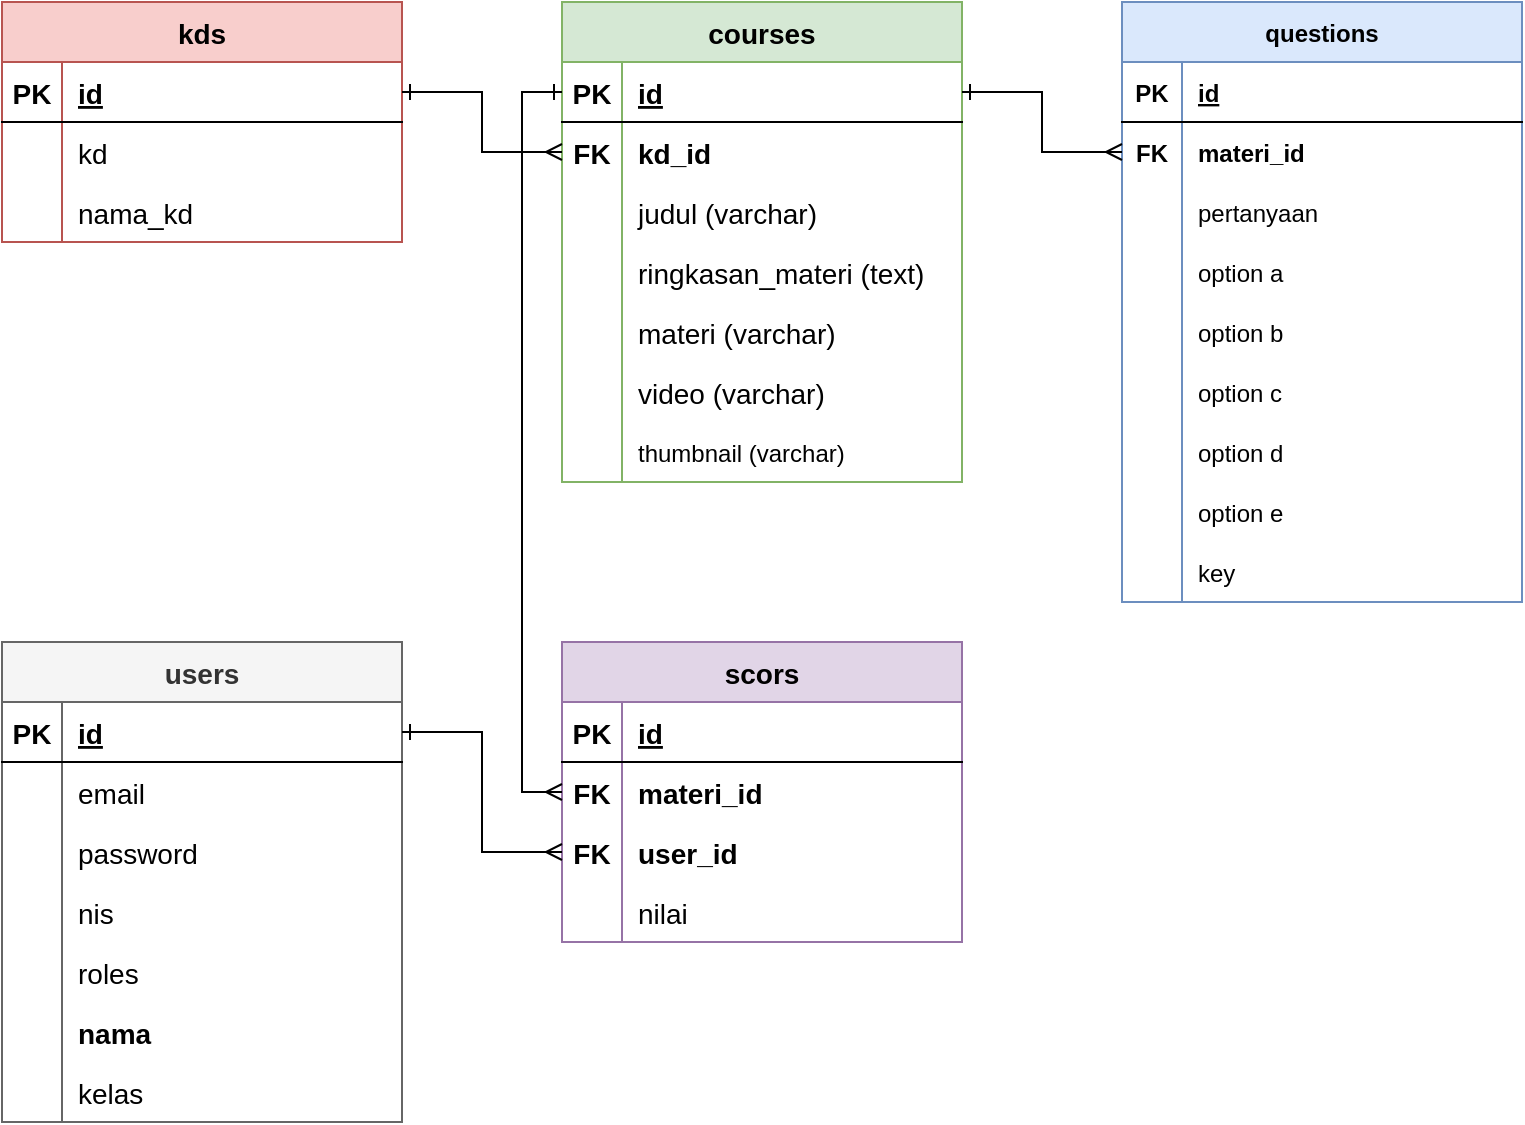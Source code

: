 <mxfile version="16.4.2" type="github">
  <diagram id="auhkhEdHnYrusPeIAhqE" name="Page-1">
    <mxGraphModel dx="1021" dy="1679" grid="1" gridSize="10" guides="1" tooltips="1" connect="1" arrows="1" fold="1" page="1" pageScale="1" pageWidth="850" pageHeight="1100" math="0" shadow="0">
      <root>
        <mxCell id="0" />
        <mxCell id="1" parent="0" />
        <mxCell id="r26ibzcgUTYy3HdYwNPF-1" value="users" style="shape=table;startSize=30;container=1;collapsible=1;childLayout=tableLayout;fixedRows=1;rowLines=0;fontStyle=1;align=center;resizeLast=1;fontSize=14;fillColor=#f5f5f5;strokeColor=#666666;fontColor=#333333;" parent="1" vertex="1">
          <mxGeometry x="40" y="40" width="200" height="240" as="geometry" />
        </mxCell>
        <mxCell id="r26ibzcgUTYy3HdYwNPF-2" value="" style="shape=partialRectangle;collapsible=0;dropTarget=0;pointerEvents=0;fillColor=none;top=0;left=0;bottom=1;right=0;points=[[0,0.5],[1,0.5]];portConstraint=eastwest;fontSize=14;" parent="r26ibzcgUTYy3HdYwNPF-1" vertex="1">
          <mxGeometry y="30" width="200" height="30" as="geometry" />
        </mxCell>
        <mxCell id="r26ibzcgUTYy3HdYwNPF-3" value="PK" style="shape=partialRectangle;connectable=0;fillColor=none;top=0;left=0;bottom=0;right=0;fontStyle=1;overflow=hidden;fontSize=14;" parent="r26ibzcgUTYy3HdYwNPF-2" vertex="1">
          <mxGeometry width="30" height="30" as="geometry">
            <mxRectangle width="30" height="30" as="alternateBounds" />
          </mxGeometry>
        </mxCell>
        <mxCell id="r26ibzcgUTYy3HdYwNPF-4" value="id" style="shape=partialRectangle;connectable=0;fillColor=none;top=0;left=0;bottom=0;right=0;align=left;spacingLeft=6;fontStyle=5;overflow=hidden;fontSize=14;" parent="r26ibzcgUTYy3HdYwNPF-2" vertex="1">
          <mxGeometry x="30" width="170" height="30" as="geometry">
            <mxRectangle width="170" height="30" as="alternateBounds" />
          </mxGeometry>
        </mxCell>
        <mxCell id="r26ibzcgUTYy3HdYwNPF-5" value="" style="shape=partialRectangle;collapsible=0;dropTarget=0;pointerEvents=0;fillColor=none;top=0;left=0;bottom=0;right=0;points=[[0,0.5],[1,0.5]];portConstraint=eastwest;fontSize=14;" parent="r26ibzcgUTYy3HdYwNPF-1" vertex="1">
          <mxGeometry y="60" width="200" height="30" as="geometry" />
        </mxCell>
        <mxCell id="r26ibzcgUTYy3HdYwNPF-6" value="" style="shape=partialRectangle;connectable=0;fillColor=none;top=0;left=0;bottom=0;right=0;editable=1;overflow=hidden;fontSize=14;" parent="r26ibzcgUTYy3HdYwNPF-5" vertex="1">
          <mxGeometry width="30" height="30" as="geometry">
            <mxRectangle width="30" height="30" as="alternateBounds" />
          </mxGeometry>
        </mxCell>
        <mxCell id="r26ibzcgUTYy3HdYwNPF-7" value="email" style="shape=partialRectangle;connectable=0;fillColor=none;top=0;left=0;bottom=0;right=0;align=left;spacingLeft=6;overflow=hidden;fontSize=14;" parent="r26ibzcgUTYy3HdYwNPF-5" vertex="1">
          <mxGeometry x="30" width="170" height="30" as="geometry">
            <mxRectangle width="170" height="30" as="alternateBounds" />
          </mxGeometry>
        </mxCell>
        <mxCell id="r26ibzcgUTYy3HdYwNPF-8" value="" style="shape=partialRectangle;collapsible=0;dropTarget=0;pointerEvents=0;fillColor=none;top=0;left=0;bottom=0;right=0;points=[[0,0.5],[1,0.5]];portConstraint=eastwest;fontSize=14;" parent="r26ibzcgUTYy3HdYwNPF-1" vertex="1">
          <mxGeometry y="90" width="200" height="30" as="geometry" />
        </mxCell>
        <mxCell id="r26ibzcgUTYy3HdYwNPF-9" value="" style="shape=partialRectangle;connectable=0;fillColor=none;top=0;left=0;bottom=0;right=0;editable=1;overflow=hidden;fontSize=14;" parent="r26ibzcgUTYy3HdYwNPF-8" vertex="1">
          <mxGeometry width="30" height="30" as="geometry">
            <mxRectangle width="30" height="30" as="alternateBounds" />
          </mxGeometry>
        </mxCell>
        <mxCell id="r26ibzcgUTYy3HdYwNPF-10" value="password" style="shape=partialRectangle;connectable=0;fillColor=none;top=0;left=0;bottom=0;right=0;align=left;spacingLeft=6;overflow=hidden;fontSize=14;" parent="r26ibzcgUTYy3HdYwNPF-8" vertex="1">
          <mxGeometry x="30" width="170" height="30" as="geometry">
            <mxRectangle width="170" height="30" as="alternateBounds" />
          </mxGeometry>
        </mxCell>
        <mxCell id="r26ibzcgUTYy3HdYwNPF-20" value="" style="shape=partialRectangle;collapsible=0;dropTarget=0;pointerEvents=0;fillColor=none;top=0;left=0;bottom=0;right=0;points=[[0,0.5],[1,0.5]];portConstraint=eastwest;fontSize=14;" parent="r26ibzcgUTYy3HdYwNPF-1" vertex="1">
          <mxGeometry y="120" width="200" height="30" as="geometry" />
        </mxCell>
        <mxCell id="r26ibzcgUTYy3HdYwNPF-21" value="" style="shape=partialRectangle;connectable=0;fillColor=none;top=0;left=0;bottom=0;right=0;editable=1;overflow=hidden;fontSize=14;" parent="r26ibzcgUTYy3HdYwNPF-20" vertex="1">
          <mxGeometry width="30" height="30" as="geometry">
            <mxRectangle width="30" height="30" as="alternateBounds" />
          </mxGeometry>
        </mxCell>
        <mxCell id="r26ibzcgUTYy3HdYwNPF-22" value="nis" style="shape=partialRectangle;connectable=0;fillColor=none;top=0;left=0;bottom=0;right=0;align=left;spacingLeft=6;overflow=hidden;fontSize=14;" parent="r26ibzcgUTYy3HdYwNPF-20" vertex="1">
          <mxGeometry x="30" width="170" height="30" as="geometry">
            <mxRectangle width="170" height="30" as="alternateBounds" />
          </mxGeometry>
        </mxCell>
        <mxCell id="r26ibzcgUTYy3HdYwNPF-11" value="" style="shape=partialRectangle;collapsible=0;dropTarget=0;pointerEvents=0;fillColor=none;top=0;left=0;bottom=0;right=0;points=[[0,0.5],[1,0.5]];portConstraint=eastwest;fontSize=14;" parent="r26ibzcgUTYy3HdYwNPF-1" vertex="1">
          <mxGeometry y="150" width="200" height="30" as="geometry" />
        </mxCell>
        <mxCell id="r26ibzcgUTYy3HdYwNPF-12" value="" style="shape=partialRectangle;connectable=0;fillColor=none;top=0;left=0;bottom=0;right=0;editable=1;overflow=hidden;fontSize=14;" parent="r26ibzcgUTYy3HdYwNPF-11" vertex="1">
          <mxGeometry width="30" height="30" as="geometry">
            <mxRectangle width="30" height="30" as="alternateBounds" />
          </mxGeometry>
        </mxCell>
        <mxCell id="r26ibzcgUTYy3HdYwNPF-13" value="roles" style="shape=partialRectangle;connectable=0;fillColor=none;top=0;left=0;bottom=0;right=0;align=left;spacingLeft=6;overflow=hidden;fontSize=14;" parent="r26ibzcgUTYy3HdYwNPF-11" vertex="1">
          <mxGeometry x="30" width="170" height="30" as="geometry">
            <mxRectangle width="170" height="30" as="alternateBounds" />
          </mxGeometry>
        </mxCell>
        <mxCell id="r26ibzcgUTYy3HdYwNPF-17" value="" style="shape=partialRectangle;collapsible=0;dropTarget=0;pointerEvents=0;fillColor=none;top=0;left=0;bottom=0;right=0;points=[[0,0.5],[1,0.5]];portConstraint=eastwest;fontSize=14;" parent="r26ibzcgUTYy3HdYwNPF-1" vertex="1">
          <mxGeometry y="180" width="200" height="30" as="geometry" />
        </mxCell>
        <mxCell id="r26ibzcgUTYy3HdYwNPF-18" value="" style="shape=partialRectangle;connectable=0;fillColor=none;top=0;left=0;bottom=0;right=0;editable=1;overflow=hidden;fontSize=14;" parent="r26ibzcgUTYy3HdYwNPF-17" vertex="1">
          <mxGeometry width="30" height="30" as="geometry">
            <mxRectangle width="30" height="30" as="alternateBounds" />
          </mxGeometry>
        </mxCell>
        <mxCell id="r26ibzcgUTYy3HdYwNPF-19" value="nama" style="shape=partialRectangle;connectable=0;fillColor=none;top=0;left=0;bottom=0;right=0;align=left;spacingLeft=6;overflow=hidden;fontSize=14;fontStyle=1" parent="r26ibzcgUTYy3HdYwNPF-17" vertex="1">
          <mxGeometry x="30" width="170" height="30" as="geometry">
            <mxRectangle width="170" height="30" as="alternateBounds" />
          </mxGeometry>
        </mxCell>
        <mxCell id="r26ibzcgUTYy3HdYwNPF-14" value="" style="shape=partialRectangle;collapsible=0;dropTarget=0;pointerEvents=0;fillColor=none;top=0;left=0;bottom=0;right=0;points=[[0,0.5],[1,0.5]];portConstraint=eastwest;fontSize=14;" parent="r26ibzcgUTYy3HdYwNPF-1" vertex="1">
          <mxGeometry y="210" width="200" height="30" as="geometry" />
        </mxCell>
        <mxCell id="r26ibzcgUTYy3HdYwNPF-15" value="" style="shape=partialRectangle;connectable=0;fillColor=none;top=0;left=0;bottom=0;right=0;editable=1;overflow=hidden;fontSize=14;" parent="r26ibzcgUTYy3HdYwNPF-14" vertex="1">
          <mxGeometry width="30" height="30" as="geometry">
            <mxRectangle width="30" height="30" as="alternateBounds" />
          </mxGeometry>
        </mxCell>
        <mxCell id="r26ibzcgUTYy3HdYwNPF-16" value="kelas" style="shape=partialRectangle;connectable=0;fillColor=none;top=0;left=0;bottom=0;right=0;align=left;spacingLeft=6;overflow=hidden;fontSize=14;" parent="r26ibzcgUTYy3HdYwNPF-14" vertex="1">
          <mxGeometry x="30" width="170" height="30" as="geometry">
            <mxRectangle width="170" height="30" as="alternateBounds" />
          </mxGeometry>
        </mxCell>
        <mxCell id="r26ibzcgUTYy3HdYwNPF-23" value="kds" style="shape=table;startSize=30;container=1;collapsible=1;childLayout=tableLayout;fixedRows=1;rowLines=0;fontStyle=1;align=center;resizeLast=1;fontSize=14;fillColor=#f8cecc;strokeColor=#b85450;" parent="1" vertex="1">
          <mxGeometry x="40" y="-280" width="200" height="120" as="geometry" />
        </mxCell>
        <mxCell id="r26ibzcgUTYy3HdYwNPF-24" value="" style="shape=partialRectangle;collapsible=0;dropTarget=0;pointerEvents=0;fillColor=none;top=0;left=0;bottom=1;right=0;points=[[0,0.5],[1,0.5]];portConstraint=eastwest;fontSize=14;" parent="r26ibzcgUTYy3HdYwNPF-23" vertex="1">
          <mxGeometry y="30" width="200" height="30" as="geometry" />
        </mxCell>
        <mxCell id="r26ibzcgUTYy3HdYwNPF-25" value="PK" style="shape=partialRectangle;connectable=0;fillColor=none;top=0;left=0;bottom=0;right=0;fontStyle=1;overflow=hidden;fontSize=14;" parent="r26ibzcgUTYy3HdYwNPF-24" vertex="1">
          <mxGeometry width="30" height="30" as="geometry">
            <mxRectangle width="30" height="30" as="alternateBounds" />
          </mxGeometry>
        </mxCell>
        <mxCell id="r26ibzcgUTYy3HdYwNPF-26" value="id" style="shape=partialRectangle;connectable=0;fillColor=none;top=0;left=0;bottom=0;right=0;align=left;spacingLeft=6;fontStyle=5;overflow=hidden;fontSize=14;" parent="r26ibzcgUTYy3HdYwNPF-24" vertex="1">
          <mxGeometry x="30" width="170" height="30" as="geometry">
            <mxRectangle width="170" height="30" as="alternateBounds" />
          </mxGeometry>
        </mxCell>
        <mxCell id="r26ibzcgUTYy3HdYwNPF-27" value="" style="shape=partialRectangle;collapsible=0;dropTarget=0;pointerEvents=0;fillColor=none;top=0;left=0;bottom=0;right=0;points=[[0,0.5],[1,0.5]];portConstraint=eastwest;fontSize=14;" parent="r26ibzcgUTYy3HdYwNPF-23" vertex="1">
          <mxGeometry y="60" width="200" height="30" as="geometry" />
        </mxCell>
        <mxCell id="r26ibzcgUTYy3HdYwNPF-28" value="" style="shape=partialRectangle;connectable=0;fillColor=none;top=0;left=0;bottom=0;right=0;editable=1;overflow=hidden;fontSize=14;" parent="r26ibzcgUTYy3HdYwNPF-27" vertex="1">
          <mxGeometry width="30" height="30" as="geometry">
            <mxRectangle width="30" height="30" as="alternateBounds" />
          </mxGeometry>
        </mxCell>
        <mxCell id="r26ibzcgUTYy3HdYwNPF-29" value="kd" style="shape=partialRectangle;connectable=0;fillColor=none;top=0;left=0;bottom=0;right=0;align=left;spacingLeft=6;overflow=hidden;fontSize=14;" parent="r26ibzcgUTYy3HdYwNPF-27" vertex="1">
          <mxGeometry x="30" width="170" height="30" as="geometry">
            <mxRectangle width="170" height="30" as="alternateBounds" />
          </mxGeometry>
        </mxCell>
        <mxCell id="lbf_e5j21hYnWpWIhySB-17" value="" style="shape=partialRectangle;collapsible=0;dropTarget=0;pointerEvents=0;fillColor=none;top=0;left=0;bottom=0;right=0;points=[[0,0.5],[1,0.5]];portConstraint=eastwest;fontSize=14;" parent="r26ibzcgUTYy3HdYwNPF-23" vertex="1">
          <mxGeometry y="90" width="200" height="30" as="geometry" />
        </mxCell>
        <mxCell id="lbf_e5j21hYnWpWIhySB-18" value="" style="shape=partialRectangle;connectable=0;fillColor=none;top=0;left=0;bottom=0;right=0;editable=1;overflow=hidden;fontSize=14;" parent="lbf_e5j21hYnWpWIhySB-17" vertex="1">
          <mxGeometry width="30" height="30" as="geometry">
            <mxRectangle width="30" height="30" as="alternateBounds" />
          </mxGeometry>
        </mxCell>
        <mxCell id="lbf_e5j21hYnWpWIhySB-19" value="nama_kd" style="shape=partialRectangle;connectable=0;fillColor=none;top=0;left=0;bottom=0;right=0;align=left;spacingLeft=6;overflow=hidden;fontSize=14;" parent="lbf_e5j21hYnWpWIhySB-17" vertex="1">
          <mxGeometry x="30" width="170" height="30" as="geometry">
            <mxRectangle width="170" height="30" as="alternateBounds" />
          </mxGeometry>
        </mxCell>
        <mxCell id="r26ibzcgUTYy3HdYwNPF-36" value="courses" style="shape=table;startSize=30;container=1;collapsible=1;childLayout=tableLayout;fixedRows=1;rowLines=0;fontStyle=1;align=center;resizeLast=1;fontSize=14;fillColor=#d5e8d4;strokeColor=#82b366;" parent="1" vertex="1">
          <mxGeometry x="320" y="-280" width="200" height="240" as="geometry" />
        </mxCell>
        <mxCell id="r26ibzcgUTYy3HdYwNPF-37" value="" style="shape=partialRectangle;collapsible=0;dropTarget=0;pointerEvents=0;fillColor=none;top=0;left=0;bottom=1;right=0;points=[[0,0.5],[1,0.5]];portConstraint=eastwest;fontSize=14;" parent="r26ibzcgUTYy3HdYwNPF-36" vertex="1">
          <mxGeometry y="30" width="200" height="30" as="geometry" />
        </mxCell>
        <mxCell id="r26ibzcgUTYy3HdYwNPF-38" value="PK" style="shape=partialRectangle;connectable=0;fillColor=none;top=0;left=0;bottom=0;right=0;fontStyle=1;overflow=hidden;fontSize=14;" parent="r26ibzcgUTYy3HdYwNPF-37" vertex="1">
          <mxGeometry width="30" height="30" as="geometry">
            <mxRectangle width="30" height="30" as="alternateBounds" />
          </mxGeometry>
        </mxCell>
        <mxCell id="r26ibzcgUTYy3HdYwNPF-39" value="id" style="shape=partialRectangle;connectable=0;fillColor=none;top=0;left=0;bottom=0;right=0;align=left;spacingLeft=6;fontStyle=5;overflow=hidden;fontSize=14;" parent="r26ibzcgUTYy3HdYwNPF-37" vertex="1">
          <mxGeometry x="30" width="170" height="30" as="geometry">
            <mxRectangle width="170" height="30" as="alternateBounds" />
          </mxGeometry>
        </mxCell>
        <mxCell id="r26ibzcgUTYy3HdYwNPF-40" value="" style="shape=partialRectangle;collapsible=0;dropTarget=0;pointerEvents=0;fillColor=none;top=0;left=0;bottom=0;right=0;points=[[0,0.5],[1,0.5]];portConstraint=eastwest;fontSize=14;" parent="r26ibzcgUTYy3HdYwNPF-36" vertex="1">
          <mxGeometry y="60" width="200" height="30" as="geometry" />
        </mxCell>
        <mxCell id="r26ibzcgUTYy3HdYwNPF-41" value="FK" style="shape=partialRectangle;connectable=0;fillColor=none;top=0;left=0;bottom=0;right=0;editable=1;overflow=hidden;fontStyle=1;fontSize=14;" parent="r26ibzcgUTYy3HdYwNPF-40" vertex="1">
          <mxGeometry width="30" height="30" as="geometry">
            <mxRectangle width="30" height="30" as="alternateBounds" />
          </mxGeometry>
        </mxCell>
        <mxCell id="r26ibzcgUTYy3HdYwNPF-42" value="kd_id" style="shape=partialRectangle;connectable=0;fillColor=none;top=0;left=0;bottom=0;right=0;align=left;spacingLeft=6;overflow=hidden;fontStyle=1;fontSize=14;" parent="r26ibzcgUTYy3HdYwNPF-40" vertex="1">
          <mxGeometry x="30" width="170" height="30" as="geometry">
            <mxRectangle width="170" height="30" as="alternateBounds" />
          </mxGeometry>
        </mxCell>
        <mxCell id="r26ibzcgUTYy3HdYwNPF-43" value="" style="shape=partialRectangle;collapsible=0;dropTarget=0;pointerEvents=0;fillColor=none;top=0;left=0;bottom=0;right=0;points=[[0,0.5],[1,0.5]];portConstraint=eastwest;fontSize=14;" parent="r26ibzcgUTYy3HdYwNPF-36" vertex="1">
          <mxGeometry y="90" width="200" height="30" as="geometry" />
        </mxCell>
        <mxCell id="r26ibzcgUTYy3HdYwNPF-44" value="" style="shape=partialRectangle;connectable=0;fillColor=none;top=0;left=0;bottom=0;right=0;editable=1;overflow=hidden;fontSize=14;" parent="r26ibzcgUTYy3HdYwNPF-43" vertex="1">
          <mxGeometry width="30" height="30" as="geometry">
            <mxRectangle width="30" height="30" as="alternateBounds" />
          </mxGeometry>
        </mxCell>
        <mxCell id="r26ibzcgUTYy3HdYwNPF-45" value="judul (varchar)" style="shape=partialRectangle;connectable=0;fillColor=none;top=0;left=0;bottom=0;right=0;align=left;spacingLeft=6;overflow=hidden;fontSize=14;" parent="r26ibzcgUTYy3HdYwNPF-43" vertex="1">
          <mxGeometry x="30" width="170" height="30" as="geometry">
            <mxRectangle width="170" height="30" as="alternateBounds" />
          </mxGeometry>
        </mxCell>
        <mxCell id="r26ibzcgUTYy3HdYwNPF-46" value="" style="shape=partialRectangle;collapsible=0;dropTarget=0;pointerEvents=0;fillColor=none;top=0;left=0;bottom=0;right=0;points=[[0,0.5],[1,0.5]];portConstraint=eastwest;fontSize=14;" parent="r26ibzcgUTYy3HdYwNPF-36" vertex="1">
          <mxGeometry y="120" width="200" height="30" as="geometry" />
        </mxCell>
        <mxCell id="r26ibzcgUTYy3HdYwNPF-47" value="" style="shape=partialRectangle;connectable=0;fillColor=none;top=0;left=0;bottom=0;right=0;editable=1;overflow=hidden;fontSize=14;" parent="r26ibzcgUTYy3HdYwNPF-46" vertex="1">
          <mxGeometry width="30" height="30" as="geometry">
            <mxRectangle width="30" height="30" as="alternateBounds" />
          </mxGeometry>
        </mxCell>
        <mxCell id="r26ibzcgUTYy3HdYwNPF-48" value="ringkasan_materi (text)" style="shape=partialRectangle;connectable=0;fillColor=none;top=0;left=0;bottom=0;right=0;align=left;spacingLeft=6;overflow=hidden;fontSize=14;" parent="r26ibzcgUTYy3HdYwNPF-46" vertex="1">
          <mxGeometry x="30" width="170" height="30" as="geometry">
            <mxRectangle width="170" height="30" as="alternateBounds" />
          </mxGeometry>
        </mxCell>
        <mxCell id="r26ibzcgUTYy3HdYwNPF-49" value="" style="shape=partialRectangle;collapsible=0;dropTarget=0;pointerEvents=0;fillColor=none;top=0;left=0;bottom=0;right=0;points=[[0,0.5],[1,0.5]];portConstraint=eastwest;fontSize=14;" parent="r26ibzcgUTYy3HdYwNPF-36" vertex="1">
          <mxGeometry y="150" width="200" height="30" as="geometry" />
        </mxCell>
        <mxCell id="r26ibzcgUTYy3HdYwNPF-50" value="" style="shape=partialRectangle;connectable=0;fillColor=none;top=0;left=0;bottom=0;right=0;editable=1;overflow=hidden;fontSize=14;" parent="r26ibzcgUTYy3HdYwNPF-49" vertex="1">
          <mxGeometry width="30" height="30" as="geometry">
            <mxRectangle width="30" height="30" as="alternateBounds" />
          </mxGeometry>
        </mxCell>
        <mxCell id="r26ibzcgUTYy3HdYwNPF-51" value="materi (varchar)" style="shape=partialRectangle;connectable=0;fillColor=none;top=0;left=0;bottom=0;right=0;align=left;spacingLeft=6;overflow=hidden;fontSize=14;" parent="r26ibzcgUTYy3HdYwNPF-49" vertex="1">
          <mxGeometry x="30" width="170" height="30" as="geometry">
            <mxRectangle width="170" height="30" as="alternateBounds" />
          </mxGeometry>
        </mxCell>
        <mxCell id="r26ibzcgUTYy3HdYwNPF-52" value="" style="shape=partialRectangle;collapsible=0;dropTarget=0;pointerEvents=0;fillColor=none;top=0;left=0;bottom=0;right=0;points=[[0,0.5],[1,0.5]];portConstraint=eastwest;fontSize=14;" parent="r26ibzcgUTYy3HdYwNPF-36" vertex="1">
          <mxGeometry y="180" width="200" height="30" as="geometry" />
        </mxCell>
        <mxCell id="r26ibzcgUTYy3HdYwNPF-53" value="" style="shape=partialRectangle;connectable=0;fillColor=none;top=0;left=0;bottom=0;right=0;editable=1;overflow=hidden;fontSize=14;" parent="r26ibzcgUTYy3HdYwNPF-52" vertex="1">
          <mxGeometry width="30" height="30" as="geometry">
            <mxRectangle width="30" height="30" as="alternateBounds" />
          </mxGeometry>
        </mxCell>
        <mxCell id="r26ibzcgUTYy3HdYwNPF-54" value="video (varchar)" style="shape=partialRectangle;connectable=0;fillColor=none;top=0;left=0;bottom=0;right=0;align=left;spacingLeft=6;overflow=hidden;fontSize=14;" parent="r26ibzcgUTYy3HdYwNPF-52" vertex="1">
          <mxGeometry x="30" width="170" height="30" as="geometry">
            <mxRectangle width="170" height="30" as="alternateBounds" />
          </mxGeometry>
        </mxCell>
        <mxCell id="muY0IJirJYRWVYOzFXgr-1" value="" style="shape=partialRectangle;collapsible=0;dropTarget=0;pointerEvents=0;fillColor=none;top=0;left=0;bottom=0;right=0;points=[[0,0.5],[1,0.5]];portConstraint=eastwest;" parent="r26ibzcgUTYy3HdYwNPF-36" vertex="1">
          <mxGeometry y="210" width="200" height="30" as="geometry" />
        </mxCell>
        <mxCell id="muY0IJirJYRWVYOzFXgr-2" value="" style="shape=partialRectangle;connectable=0;fillColor=none;top=0;left=0;bottom=0;right=0;fontStyle=0;overflow=hidden;" parent="muY0IJirJYRWVYOzFXgr-1" vertex="1">
          <mxGeometry width="30" height="30" as="geometry">
            <mxRectangle width="30" height="30" as="alternateBounds" />
          </mxGeometry>
        </mxCell>
        <mxCell id="muY0IJirJYRWVYOzFXgr-3" value="thumbnail (varchar)" style="shape=partialRectangle;connectable=0;fillColor=none;top=0;left=0;bottom=0;right=0;align=left;spacingLeft=6;fontStyle=0;overflow=hidden;" parent="muY0IJirJYRWVYOzFXgr-1" vertex="1">
          <mxGeometry x="30" width="170" height="30" as="geometry">
            <mxRectangle width="170" height="30" as="alternateBounds" />
          </mxGeometry>
        </mxCell>
        <mxCell id="r26ibzcgUTYy3HdYwNPF-86" value="scors" style="shape=table;startSize=30;container=1;collapsible=1;childLayout=tableLayout;fixedRows=1;rowLines=0;fontStyle=1;align=center;resizeLast=1;fontSize=14;fillColor=#e1d5e7;strokeColor=#9673a6;" parent="1" vertex="1">
          <mxGeometry x="320" y="40" width="200" height="150" as="geometry" />
        </mxCell>
        <mxCell id="r26ibzcgUTYy3HdYwNPF-87" value="" style="shape=partialRectangle;collapsible=0;dropTarget=0;pointerEvents=0;fillColor=none;top=0;left=0;bottom=1;right=0;points=[[0,0.5],[1,0.5]];portConstraint=eastwest;fontSize=14;" parent="r26ibzcgUTYy3HdYwNPF-86" vertex="1">
          <mxGeometry y="30" width="200" height="30" as="geometry" />
        </mxCell>
        <mxCell id="r26ibzcgUTYy3HdYwNPF-88" value="PK" style="shape=partialRectangle;connectable=0;fillColor=none;top=0;left=0;bottom=0;right=0;fontStyle=1;overflow=hidden;fontSize=14;" parent="r26ibzcgUTYy3HdYwNPF-87" vertex="1">
          <mxGeometry width="30" height="30" as="geometry">
            <mxRectangle width="30" height="30" as="alternateBounds" />
          </mxGeometry>
        </mxCell>
        <mxCell id="r26ibzcgUTYy3HdYwNPF-89" value="id" style="shape=partialRectangle;connectable=0;fillColor=none;top=0;left=0;bottom=0;right=0;align=left;spacingLeft=6;fontStyle=5;overflow=hidden;fontSize=14;" parent="r26ibzcgUTYy3HdYwNPF-87" vertex="1">
          <mxGeometry x="30" width="170" height="30" as="geometry">
            <mxRectangle width="170" height="30" as="alternateBounds" />
          </mxGeometry>
        </mxCell>
        <mxCell id="r26ibzcgUTYy3HdYwNPF-90" value="" style="shape=partialRectangle;collapsible=0;dropTarget=0;pointerEvents=0;fillColor=none;top=0;left=0;bottom=0;right=0;points=[[0,0.5],[1,0.5]];portConstraint=eastwest;fontSize=14;" parent="r26ibzcgUTYy3HdYwNPF-86" vertex="1">
          <mxGeometry y="60" width="200" height="30" as="geometry" />
        </mxCell>
        <UserObject label="FK" link="http://media-backend.test" id="r26ibzcgUTYy3HdYwNPF-91">
          <mxCell style="shape=partialRectangle;connectable=0;fillColor=none;top=0;left=0;bottom=0;right=0;editable=1;overflow=hidden;fontStyle=1;fontSize=14;" parent="r26ibzcgUTYy3HdYwNPF-90" vertex="1">
            <mxGeometry width="30" height="30" as="geometry">
              <mxRectangle width="30" height="30" as="alternateBounds" />
            </mxGeometry>
          </mxCell>
        </UserObject>
        <mxCell id="r26ibzcgUTYy3HdYwNPF-92" value="materi_id" style="shape=partialRectangle;connectable=0;fillColor=none;top=0;left=0;bottom=0;right=0;align=left;spacingLeft=6;overflow=hidden;fontStyle=1;fontSize=14;" parent="r26ibzcgUTYy3HdYwNPF-90" vertex="1">
          <mxGeometry x="30" width="170" height="30" as="geometry">
            <mxRectangle width="170" height="30" as="alternateBounds" />
          </mxGeometry>
        </mxCell>
        <mxCell id="r26ibzcgUTYy3HdYwNPF-93" value="" style="shape=partialRectangle;collapsible=0;dropTarget=0;pointerEvents=0;fillColor=none;top=0;left=0;bottom=0;right=0;points=[[0,0.5],[1,0.5]];portConstraint=eastwest;fontSize=14;" parent="r26ibzcgUTYy3HdYwNPF-86" vertex="1">
          <mxGeometry y="90" width="200" height="30" as="geometry" />
        </mxCell>
        <mxCell id="r26ibzcgUTYy3HdYwNPF-94" value="FK" style="shape=partialRectangle;connectable=0;fillColor=none;top=0;left=0;bottom=0;right=0;editable=1;overflow=hidden;fontStyle=1;fontSize=14;" parent="r26ibzcgUTYy3HdYwNPF-93" vertex="1">
          <mxGeometry width="30" height="30" as="geometry">
            <mxRectangle width="30" height="30" as="alternateBounds" />
          </mxGeometry>
        </mxCell>
        <mxCell id="r26ibzcgUTYy3HdYwNPF-95" value="user_id" style="shape=partialRectangle;connectable=0;fillColor=none;top=0;left=0;bottom=0;right=0;align=left;spacingLeft=6;overflow=hidden;fontStyle=1;fontSize=14;" parent="r26ibzcgUTYy3HdYwNPF-93" vertex="1">
          <mxGeometry x="30" width="170" height="30" as="geometry">
            <mxRectangle width="170" height="30" as="alternateBounds" />
          </mxGeometry>
        </mxCell>
        <mxCell id="r26ibzcgUTYy3HdYwNPF-96" value="" style="shape=partialRectangle;collapsible=0;dropTarget=0;pointerEvents=0;fillColor=none;top=0;left=0;bottom=0;right=0;points=[[0,0.5],[1,0.5]];portConstraint=eastwest;fontSize=14;" parent="r26ibzcgUTYy3HdYwNPF-86" vertex="1">
          <mxGeometry y="120" width="200" height="30" as="geometry" />
        </mxCell>
        <mxCell id="r26ibzcgUTYy3HdYwNPF-97" value="" style="shape=partialRectangle;connectable=0;fillColor=none;top=0;left=0;bottom=0;right=0;editable=1;overflow=hidden;fontStyle=1;fontSize=14;" parent="r26ibzcgUTYy3HdYwNPF-96" vertex="1">
          <mxGeometry width="30" height="30" as="geometry">
            <mxRectangle width="30" height="30" as="alternateBounds" />
          </mxGeometry>
        </mxCell>
        <mxCell id="r26ibzcgUTYy3HdYwNPF-98" value="nilai" style="shape=partialRectangle;connectable=0;fillColor=none;top=0;left=0;bottom=0;right=0;align=left;spacingLeft=6;overflow=hidden;fontStyle=0;fontSize=14;" parent="r26ibzcgUTYy3HdYwNPF-96" vertex="1">
          <mxGeometry x="30" width="170" height="30" as="geometry">
            <mxRectangle width="170" height="30" as="alternateBounds" />
          </mxGeometry>
        </mxCell>
        <mxCell id="kPCLt8e9SnufOxlzqdIz-5" value="questions" style="shape=table;startSize=30;container=1;collapsible=1;childLayout=tableLayout;fixedRows=1;rowLines=0;fontStyle=1;align=center;resizeLast=1;fillColor=#dae8fc;strokeColor=#6c8ebf;" parent="1" vertex="1">
          <mxGeometry x="600" y="-280" width="200" height="300" as="geometry" />
        </mxCell>
        <mxCell id="kPCLt8e9SnufOxlzqdIz-6" value="" style="shape=tableRow;horizontal=0;startSize=0;swimlaneHead=0;swimlaneBody=0;fillColor=none;collapsible=0;dropTarget=0;points=[[0,0.5],[1,0.5]];portConstraint=eastwest;top=0;left=0;right=0;bottom=1;" parent="kPCLt8e9SnufOxlzqdIz-5" vertex="1">
          <mxGeometry y="30" width="200" height="30" as="geometry" />
        </mxCell>
        <mxCell id="kPCLt8e9SnufOxlzqdIz-7" value="PK" style="shape=partialRectangle;connectable=0;fillColor=none;top=0;left=0;bottom=0;right=0;fontStyle=1;overflow=hidden;" parent="kPCLt8e9SnufOxlzqdIz-6" vertex="1">
          <mxGeometry width="30" height="30" as="geometry">
            <mxRectangle width="30" height="30" as="alternateBounds" />
          </mxGeometry>
        </mxCell>
        <mxCell id="kPCLt8e9SnufOxlzqdIz-8" value="id" style="shape=partialRectangle;connectable=0;fillColor=none;top=0;left=0;bottom=0;right=0;align=left;spacingLeft=6;fontStyle=5;overflow=hidden;" parent="kPCLt8e9SnufOxlzqdIz-6" vertex="1">
          <mxGeometry x="30" width="170" height="30" as="geometry">
            <mxRectangle width="170" height="30" as="alternateBounds" />
          </mxGeometry>
        </mxCell>
        <mxCell id="kPCLt8e9SnufOxlzqdIz-9" value="" style="shape=tableRow;horizontal=0;startSize=0;swimlaneHead=0;swimlaneBody=0;fillColor=none;collapsible=0;dropTarget=0;points=[[0,0.5],[1,0.5]];portConstraint=eastwest;top=0;left=0;right=0;bottom=0;" parent="kPCLt8e9SnufOxlzqdIz-5" vertex="1">
          <mxGeometry y="60" width="200" height="30" as="geometry" />
        </mxCell>
        <mxCell id="kPCLt8e9SnufOxlzqdIz-10" value="FK" style="shape=partialRectangle;connectable=0;fillColor=none;top=0;left=0;bottom=0;right=0;editable=1;overflow=hidden;fontStyle=1" parent="kPCLt8e9SnufOxlzqdIz-9" vertex="1">
          <mxGeometry width="30" height="30" as="geometry">
            <mxRectangle width="30" height="30" as="alternateBounds" />
          </mxGeometry>
        </mxCell>
        <mxCell id="kPCLt8e9SnufOxlzqdIz-11" value="materi_id" style="shape=partialRectangle;connectable=0;fillColor=none;top=0;left=0;bottom=0;right=0;align=left;spacingLeft=6;overflow=hidden;fontStyle=1" parent="kPCLt8e9SnufOxlzqdIz-9" vertex="1">
          <mxGeometry x="30" width="170" height="30" as="geometry">
            <mxRectangle width="170" height="30" as="alternateBounds" />
          </mxGeometry>
        </mxCell>
        <mxCell id="kPCLt8e9SnufOxlzqdIz-18" value="" style="shape=tableRow;horizontal=0;startSize=0;swimlaneHead=0;swimlaneBody=0;fillColor=none;collapsible=0;dropTarget=0;points=[[0,0.5],[1,0.5]];portConstraint=eastwest;top=0;left=0;right=0;bottom=0;fontStyle=0" parent="kPCLt8e9SnufOxlzqdIz-5" vertex="1">
          <mxGeometry y="90" width="200" height="30" as="geometry" />
        </mxCell>
        <mxCell id="kPCLt8e9SnufOxlzqdIz-19" value="" style="shape=partialRectangle;connectable=0;fillColor=none;top=0;left=0;bottom=0;right=0;fontStyle=1;overflow=hidden;" parent="kPCLt8e9SnufOxlzqdIz-18" vertex="1">
          <mxGeometry width="30" height="30" as="geometry">
            <mxRectangle width="30" height="30" as="alternateBounds" />
          </mxGeometry>
        </mxCell>
        <mxCell id="kPCLt8e9SnufOxlzqdIz-20" value="pertanyaan" style="shape=partialRectangle;connectable=0;fillColor=none;top=0;left=0;bottom=0;right=0;align=left;spacingLeft=6;fontStyle=0;overflow=hidden;" parent="kPCLt8e9SnufOxlzqdIz-18" vertex="1">
          <mxGeometry x="30" width="170" height="30" as="geometry">
            <mxRectangle width="170" height="30" as="alternateBounds" />
          </mxGeometry>
        </mxCell>
        <mxCell id="kPCLt8e9SnufOxlzqdIz-15" value="" style="shape=tableRow;horizontal=0;startSize=0;swimlaneHead=0;swimlaneBody=0;fillColor=none;collapsible=0;dropTarget=0;points=[[0,0.5],[1,0.5]];portConstraint=eastwest;top=0;left=0;right=0;bottom=0;" parent="kPCLt8e9SnufOxlzqdIz-5" vertex="1">
          <mxGeometry y="120" width="200" height="30" as="geometry" />
        </mxCell>
        <mxCell id="kPCLt8e9SnufOxlzqdIz-16" value="" style="shape=partialRectangle;connectable=0;fillColor=none;top=0;left=0;bottom=0;right=0;editable=1;overflow=hidden;" parent="kPCLt8e9SnufOxlzqdIz-15" vertex="1">
          <mxGeometry width="30" height="30" as="geometry">
            <mxRectangle width="30" height="30" as="alternateBounds" />
          </mxGeometry>
        </mxCell>
        <mxCell id="kPCLt8e9SnufOxlzqdIz-17" value="option a" style="shape=partialRectangle;connectable=0;fillColor=none;top=0;left=0;bottom=0;right=0;align=left;spacingLeft=6;overflow=hidden;" parent="kPCLt8e9SnufOxlzqdIz-15" vertex="1">
          <mxGeometry x="30" width="170" height="30" as="geometry">
            <mxRectangle width="170" height="30" as="alternateBounds" />
          </mxGeometry>
        </mxCell>
        <mxCell id="lbf_e5j21hYnWpWIhySB-1" value="" style="shape=tableRow;horizontal=0;startSize=0;swimlaneHead=0;swimlaneBody=0;fillColor=none;collapsible=0;dropTarget=0;points=[[0,0.5],[1,0.5]];portConstraint=eastwest;top=0;left=0;right=0;bottom=0;" parent="kPCLt8e9SnufOxlzqdIz-5" vertex="1">
          <mxGeometry y="150" width="200" height="30" as="geometry" />
        </mxCell>
        <mxCell id="lbf_e5j21hYnWpWIhySB-2" value="" style="shape=partialRectangle;connectable=0;fillColor=none;top=0;left=0;bottom=0;right=0;editable=1;overflow=hidden;" parent="lbf_e5j21hYnWpWIhySB-1" vertex="1">
          <mxGeometry width="30" height="30" as="geometry">
            <mxRectangle width="30" height="30" as="alternateBounds" />
          </mxGeometry>
        </mxCell>
        <mxCell id="lbf_e5j21hYnWpWIhySB-3" value="option b" style="shape=partialRectangle;connectable=0;fillColor=none;top=0;left=0;bottom=0;right=0;align=left;spacingLeft=6;overflow=hidden;" parent="lbf_e5j21hYnWpWIhySB-1" vertex="1">
          <mxGeometry x="30" width="170" height="30" as="geometry">
            <mxRectangle width="170" height="30" as="alternateBounds" />
          </mxGeometry>
        </mxCell>
        <mxCell id="lbf_e5j21hYnWpWIhySB-4" value="" style="shape=tableRow;horizontal=0;startSize=0;swimlaneHead=0;swimlaneBody=0;fillColor=none;collapsible=0;dropTarget=0;points=[[0,0.5],[1,0.5]];portConstraint=eastwest;top=0;left=0;right=0;bottom=0;" parent="kPCLt8e9SnufOxlzqdIz-5" vertex="1">
          <mxGeometry y="180" width="200" height="30" as="geometry" />
        </mxCell>
        <mxCell id="lbf_e5j21hYnWpWIhySB-5" value="" style="shape=partialRectangle;connectable=0;fillColor=none;top=0;left=0;bottom=0;right=0;editable=1;overflow=hidden;" parent="lbf_e5j21hYnWpWIhySB-4" vertex="1">
          <mxGeometry width="30" height="30" as="geometry">
            <mxRectangle width="30" height="30" as="alternateBounds" />
          </mxGeometry>
        </mxCell>
        <mxCell id="lbf_e5j21hYnWpWIhySB-6" value="option c" style="shape=partialRectangle;connectable=0;fillColor=none;top=0;left=0;bottom=0;right=0;align=left;spacingLeft=6;overflow=hidden;" parent="lbf_e5j21hYnWpWIhySB-4" vertex="1">
          <mxGeometry x="30" width="170" height="30" as="geometry">
            <mxRectangle width="170" height="30" as="alternateBounds" />
          </mxGeometry>
        </mxCell>
        <mxCell id="lbf_e5j21hYnWpWIhySB-7" value="" style="shape=tableRow;horizontal=0;startSize=0;swimlaneHead=0;swimlaneBody=0;fillColor=none;collapsible=0;dropTarget=0;points=[[0,0.5],[1,0.5]];portConstraint=eastwest;top=0;left=0;right=0;bottom=0;" parent="kPCLt8e9SnufOxlzqdIz-5" vertex="1">
          <mxGeometry y="210" width="200" height="30" as="geometry" />
        </mxCell>
        <mxCell id="lbf_e5j21hYnWpWIhySB-8" value="" style="shape=partialRectangle;connectable=0;fillColor=none;top=0;left=0;bottom=0;right=0;editable=1;overflow=hidden;" parent="lbf_e5j21hYnWpWIhySB-7" vertex="1">
          <mxGeometry width="30" height="30" as="geometry">
            <mxRectangle width="30" height="30" as="alternateBounds" />
          </mxGeometry>
        </mxCell>
        <mxCell id="lbf_e5j21hYnWpWIhySB-9" value="option d" style="shape=partialRectangle;connectable=0;fillColor=none;top=0;left=0;bottom=0;right=0;align=left;spacingLeft=6;overflow=hidden;" parent="lbf_e5j21hYnWpWIhySB-7" vertex="1">
          <mxGeometry x="30" width="170" height="30" as="geometry">
            <mxRectangle width="170" height="30" as="alternateBounds" />
          </mxGeometry>
        </mxCell>
        <mxCell id="lbf_e5j21hYnWpWIhySB-10" value="" style="shape=tableRow;horizontal=0;startSize=0;swimlaneHead=0;swimlaneBody=0;fillColor=none;collapsible=0;dropTarget=0;points=[[0,0.5],[1,0.5]];portConstraint=eastwest;top=0;left=0;right=0;bottom=0;" parent="kPCLt8e9SnufOxlzqdIz-5" vertex="1">
          <mxGeometry y="240" width="200" height="30" as="geometry" />
        </mxCell>
        <mxCell id="lbf_e5j21hYnWpWIhySB-11" value="" style="shape=partialRectangle;connectable=0;fillColor=none;top=0;left=0;bottom=0;right=0;editable=1;overflow=hidden;" parent="lbf_e5j21hYnWpWIhySB-10" vertex="1">
          <mxGeometry width="30" height="30" as="geometry">
            <mxRectangle width="30" height="30" as="alternateBounds" />
          </mxGeometry>
        </mxCell>
        <mxCell id="lbf_e5j21hYnWpWIhySB-12" value="option e" style="shape=partialRectangle;connectable=0;fillColor=none;top=0;left=0;bottom=0;right=0;align=left;spacingLeft=6;overflow=hidden;" parent="lbf_e5j21hYnWpWIhySB-10" vertex="1">
          <mxGeometry x="30" width="170" height="30" as="geometry">
            <mxRectangle width="170" height="30" as="alternateBounds" />
          </mxGeometry>
        </mxCell>
        <mxCell id="lbf_e5j21hYnWpWIhySB-13" value="" style="shape=tableRow;horizontal=0;startSize=0;swimlaneHead=0;swimlaneBody=0;fillColor=none;collapsible=0;dropTarget=0;points=[[0,0.5],[1,0.5]];portConstraint=eastwest;top=0;left=0;right=0;bottom=0;" parent="kPCLt8e9SnufOxlzqdIz-5" vertex="1">
          <mxGeometry y="270" width="200" height="30" as="geometry" />
        </mxCell>
        <mxCell id="lbf_e5j21hYnWpWIhySB-14" value="" style="shape=partialRectangle;connectable=0;fillColor=none;top=0;left=0;bottom=0;right=0;editable=1;overflow=hidden;" parent="lbf_e5j21hYnWpWIhySB-13" vertex="1">
          <mxGeometry width="30" height="30" as="geometry">
            <mxRectangle width="30" height="30" as="alternateBounds" />
          </mxGeometry>
        </mxCell>
        <mxCell id="lbf_e5j21hYnWpWIhySB-15" value="key" style="shape=partialRectangle;connectable=0;fillColor=none;top=0;left=0;bottom=0;right=0;align=left;spacingLeft=6;overflow=hidden;" parent="lbf_e5j21hYnWpWIhySB-13" vertex="1">
          <mxGeometry x="30" width="170" height="30" as="geometry">
            <mxRectangle width="170" height="30" as="alternateBounds" />
          </mxGeometry>
        </mxCell>
        <mxCell id="lbf_e5j21hYnWpWIhySB-20" style="edgeStyle=orthogonalEdgeStyle;rounded=0;orthogonalLoop=1;jettySize=auto;html=1;exitX=1;exitY=0.5;exitDx=0;exitDy=0;entryX=0;entryY=0.5;entryDx=0;entryDy=0;endArrow=ERmany;endFill=0;startArrow=ERone;startFill=0;" parent="1" source="r26ibzcgUTYy3HdYwNPF-24" target="r26ibzcgUTYy3HdYwNPF-40" edge="1">
          <mxGeometry relative="1" as="geometry" />
        </mxCell>
        <mxCell id="lbf_e5j21hYnWpWIhySB-21" style="edgeStyle=orthogonalEdgeStyle;rounded=0;orthogonalLoop=1;jettySize=auto;html=1;exitX=1;exitY=0.5;exitDx=0;exitDy=0;entryX=0;entryY=0.5;entryDx=0;entryDy=0;startArrow=ERone;startFill=0;endArrow=ERmany;endFill=0;" parent="1" source="r26ibzcgUTYy3HdYwNPF-37" target="kPCLt8e9SnufOxlzqdIz-9" edge="1">
          <mxGeometry relative="1" as="geometry" />
        </mxCell>
        <mxCell id="lbf_e5j21hYnWpWIhySB-22" style="edgeStyle=orthogonalEdgeStyle;rounded=0;orthogonalLoop=1;jettySize=auto;html=1;exitX=1;exitY=0.5;exitDx=0;exitDy=0;entryX=0;entryY=0.5;entryDx=0;entryDy=0;startArrow=ERone;startFill=0;endArrow=ERmany;endFill=0;" parent="1" source="r26ibzcgUTYy3HdYwNPF-2" target="r26ibzcgUTYy3HdYwNPF-93" edge="1">
          <mxGeometry relative="1" as="geometry" />
        </mxCell>
        <mxCell id="lbf_e5j21hYnWpWIhySB-23" style="edgeStyle=orthogonalEdgeStyle;rounded=0;orthogonalLoop=1;jettySize=auto;html=1;exitX=0;exitY=0.5;exitDx=0;exitDy=0;entryX=0;entryY=0.5;entryDx=0;entryDy=0;startArrow=ERone;startFill=0;endArrow=ERmany;endFill=0;" parent="1" source="r26ibzcgUTYy3HdYwNPF-37" target="r26ibzcgUTYy3HdYwNPF-90" edge="1">
          <mxGeometry relative="1" as="geometry" />
        </mxCell>
      </root>
    </mxGraphModel>
  </diagram>
</mxfile>
